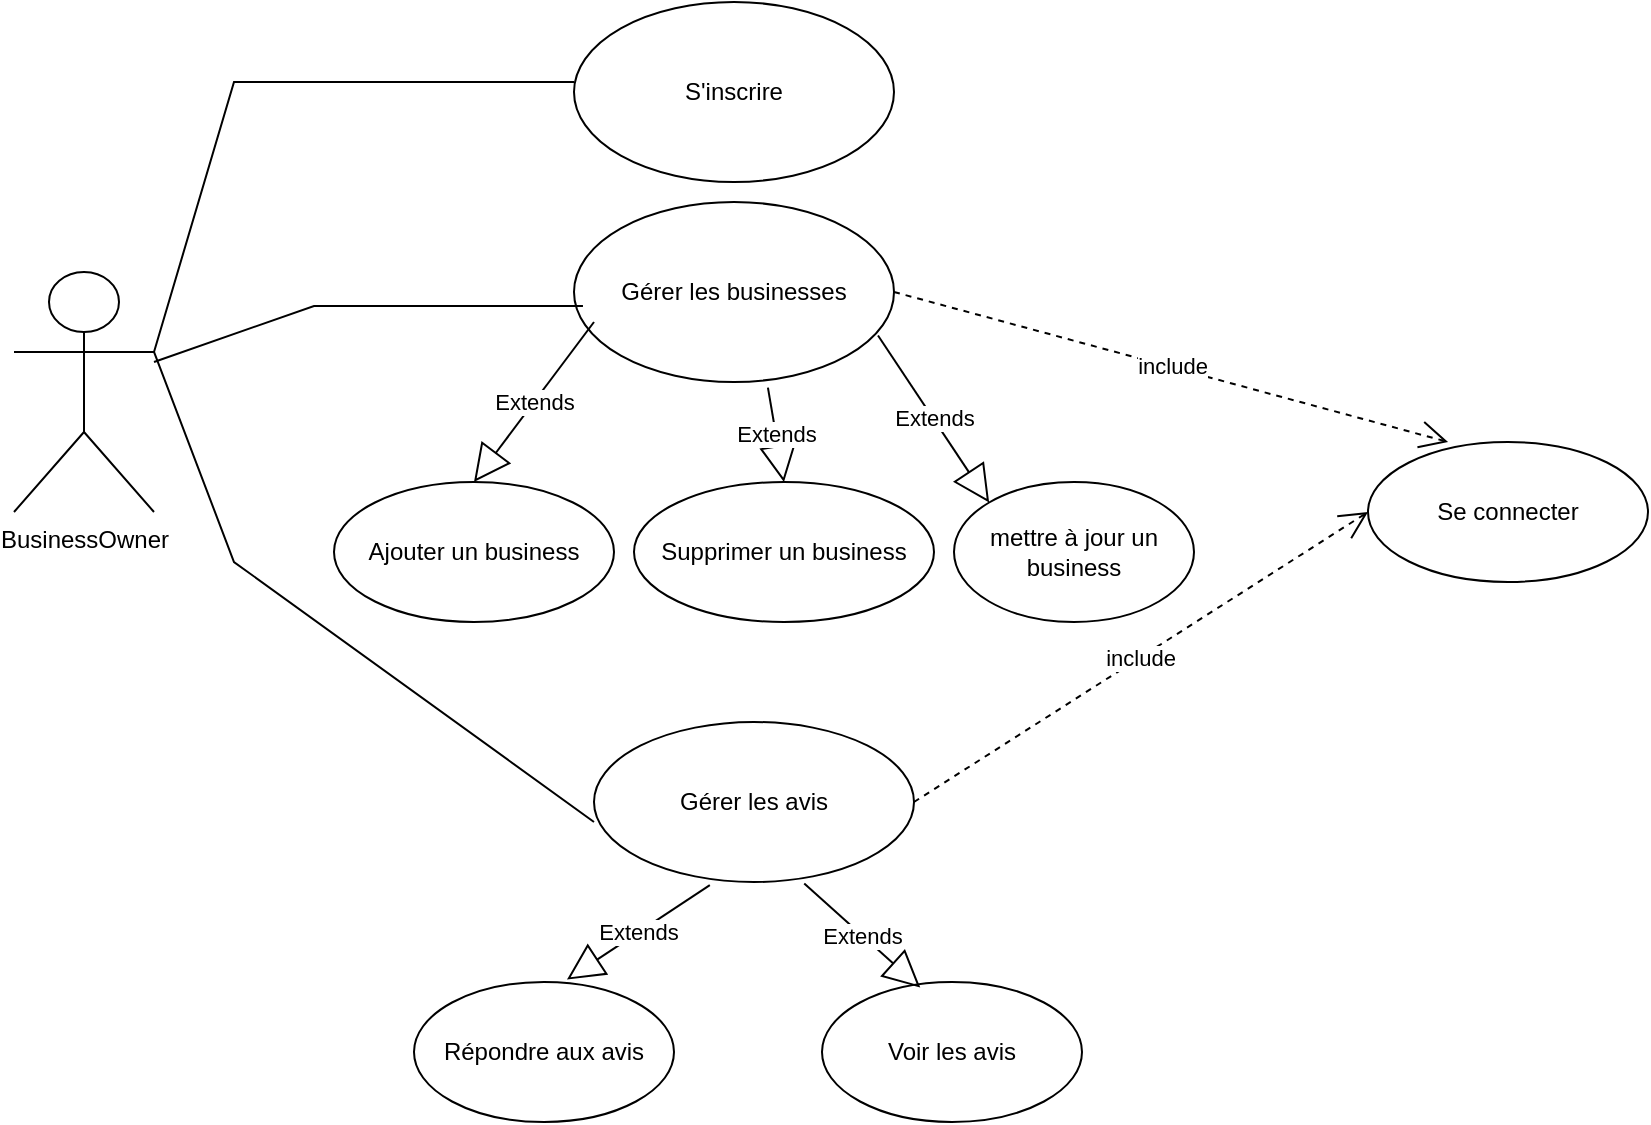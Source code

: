 <mxfile version="26.1.1">
  <diagram name="Page-1" id="ItncG8ey-KE5ceYKGCsm">
    <mxGraphModel dx="1603" dy="706" grid="1" gridSize="10" guides="1" tooltips="1" connect="1" arrows="1" fold="1" page="1" pageScale="1" pageWidth="827" pageHeight="1169" math="0" shadow="0">
      <root>
        <mxCell id="0" />
        <mxCell id="1" parent="0" />
        <mxCell id="LH3g4sgvdYW37YfNmVDh-1" value="BusinessOwner" style="shape=umlActor;verticalLabelPosition=bottom;verticalAlign=top;html=1;outlineConnect=0;" vertex="1" parent="1">
          <mxGeometry x="10" y="135" width="70" height="120" as="geometry" />
        </mxCell>
        <mxCell id="LH3g4sgvdYW37YfNmVDh-4" value="Se connecter" style="ellipse;whiteSpace=wrap;html=1;" vertex="1" parent="1">
          <mxGeometry x="687" y="220" width="140" height="70" as="geometry" />
        </mxCell>
        <mxCell id="LH3g4sgvdYW37YfNmVDh-5" value="Supprimer un business" style="ellipse;whiteSpace=wrap;html=1;" vertex="1" parent="1">
          <mxGeometry x="320" y="240" width="150" height="70" as="geometry" />
        </mxCell>
        <mxCell id="LH3g4sgvdYW37YfNmVDh-6" value="mettre à jour un business" style="ellipse;whiteSpace=wrap;html=1;" vertex="1" parent="1">
          <mxGeometry x="480" y="240" width="120" height="70" as="geometry" />
        </mxCell>
        <mxCell id="LH3g4sgvdYW37YfNmVDh-7" value="Gérer les avis" style="ellipse;whiteSpace=wrap;html=1;" vertex="1" parent="1">
          <mxGeometry x="300" y="360" width="160" height="80" as="geometry" />
        </mxCell>
        <mxCell id="LH3g4sgvdYW37YfNmVDh-11" value="Ajouter un business" style="ellipse;whiteSpace=wrap;html=1;" vertex="1" parent="1">
          <mxGeometry x="170" y="240" width="140" height="70" as="geometry" />
        </mxCell>
        <mxCell id="LH3g4sgvdYW37YfNmVDh-14" value="Gérer les businesses" style="ellipse;whiteSpace=wrap;html=1;" vertex="1" parent="1">
          <mxGeometry x="290" y="100" width="160" height="90" as="geometry" />
        </mxCell>
        <mxCell id="LH3g4sgvdYW37YfNmVDh-18" value="Voir les avis" style="ellipse;whiteSpace=wrap;html=1;" vertex="1" parent="1">
          <mxGeometry x="414" y="490" width="130" height="70" as="geometry" />
        </mxCell>
        <mxCell id="LH3g4sgvdYW37YfNmVDh-19" value="Répondre aux avis" style="ellipse;whiteSpace=wrap;html=1;" vertex="1" parent="1">
          <mxGeometry x="210" y="490" width="130" height="70" as="geometry" />
        </mxCell>
        <mxCell id="LH3g4sgvdYW37YfNmVDh-20" value="Extends" style="endArrow=block;endSize=16;endFill=0;html=1;rounded=0;entryX=0.588;entryY=-0.017;entryDx=0;entryDy=0;entryPerimeter=0;exitX=0.362;exitY=1.02;exitDx=0;exitDy=0;exitPerimeter=0;" edge="1" parent="1" source="LH3g4sgvdYW37YfNmVDh-7" target="LH3g4sgvdYW37YfNmVDh-19">
          <mxGeometry width="160" relative="1" as="geometry">
            <mxPoint x="140" y="310" as="sourcePoint" />
            <mxPoint x="300" y="310" as="targetPoint" />
          </mxGeometry>
        </mxCell>
        <mxCell id="LH3g4sgvdYW37YfNmVDh-25" value="Extends" style="endArrow=block;endSize=16;endFill=0;html=1;rounded=0;exitX=0.657;exitY=1.01;exitDx=0;exitDy=0;exitPerimeter=0;entryX=0.378;entryY=0.04;entryDx=0;entryDy=0;entryPerimeter=0;" edge="1" parent="1" source="LH3g4sgvdYW37YfNmVDh-7" target="LH3g4sgvdYW37YfNmVDh-18">
          <mxGeometry width="160" relative="1" as="geometry">
            <mxPoint x="320" y="420" as="sourcePoint" />
            <mxPoint x="480" y="420" as="targetPoint" />
          </mxGeometry>
        </mxCell>
        <mxCell id="LH3g4sgvdYW37YfNmVDh-31" value="include" style="endArrow=open;endSize=12;dashed=1;html=1;rounded=0;exitX=1;exitY=0.5;exitDx=0;exitDy=0;entryX=0.286;entryY=0;entryDx=0;entryDy=0;entryPerimeter=0;" edge="1" parent="1" source="LH3g4sgvdYW37YfNmVDh-14" target="LH3g4sgvdYW37YfNmVDh-4">
          <mxGeometry width="160" relative="1" as="geometry">
            <mxPoint x="560" y="80" as="sourcePoint" />
            <mxPoint x="720" y="80" as="targetPoint" />
          </mxGeometry>
        </mxCell>
        <mxCell id="LH3g4sgvdYW37YfNmVDh-32" value="include" style="endArrow=open;endSize=12;dashed=1;html=1;rounded=0;entryX=0;entryY=0.5;entryDx=0;entryDy=0;exitX=1;exitY=0.5;exitDx=0;exitDy=0;" edge="1" parent="1" source="LH3g4sgvdYW37YfNmVDh-7" target="LH3g4sgvdYW37YfNmVDh-4">
          <mxGeometry width="160" relative="1" as="geometry">
            <mxPoint x="440" y="260" as="sourcePoint" />
            <mxPoint x="600" y="260" as="targetPoint" />
          </mxGeometry>
        </mxCell>
        <mxCell id="LH3g4sgvdYW37YfNmVDh-36" value="" style="endArrow=none;html=1;rounded=0;exitX=1;exitY=0.333;exitDx=0;exitDy=0;exitPerimeter=0;" edge="1" parent="1" source="LH3g4sgvdYW37YfNmVDh-1">
          <mxGeometry width="50" height="50" relative="1" as="geometry">
            <mxPoint x="80" y="180" as="sourcePoint" />
            <mxPoint x="290" y="40" as="targetPoint" />
            <Array as="points">
              <mxPoint x="120" y="40" />
            </Array>
          </mxGeometry>
        </mxCell>
        <mxCell id="LH3g4sgvdYW37YfNmVDh-38" value="" style="endArrow=none;html=1;rounded=0;entryX=1;entryY=0.333;entryDx=0;entryDy=0;entryPerimeter=0;exitX=0;exitY=0.625;exitDx=0;exitDy=0;exitPerimeter=0;" edge="1" parent="1" source="LH3g4sgvdYW37YfNmVDh-7" target="LH3g4sgvdYW37YfNmVDh-1">
          <mxGeometry width="50" height="50" relative="1" as="geometry">
            <mxPoint x="340" y="300" as="sourcePoint" />
            <mxPoint x="180" y="230" as="targetPoint" />
            <Array as="points">
              <mxPoint x="120" y="280" />
            </Array>
          </mxGeometry>
        </mxCell>
        <mxCell id="LH3g4sgvdYW37YfNmVDh-39" value="" style="endArrow=none;html=1;rounded=0;entryX=0.028;entryY=0.578;entryDx=0;entryDy=0;entryPerimeter=0;" edge="1" parent="1" target="LH3g4sgvdYW37YfNmVDh-14">
          <mxGeometry width="50" height="50" relative="1" as="geometry">
            <mxPoint x="80" y="180" as="sourcePoint" />
            <mxPoint x="210" y="10" as="targetPoint" />
            <Array as="points">
              <mxPoint x="160" y="152" />
            </Array>
          </mxGeometry>
        </mxCell>
        <mxCell id="LH3g4sgvdYW37YfNmVDh-40" value="Extends" style="endArrow=block;endSize=16;endFill=0;html=1;rounded=0;exitX=0.606;exitY=1.031;exitDx=0;exitDy=0;exitPerimeter=0;entryX=0.5;entryY=0;entryDx=0;entryDy=0;" edge="1" parent="1" source="LH3g4sgvdYW37YfNmVDh-14" target="LH3g4sgvdYW37YfNmVDh-5">
          <mxGeometry width="160" relative="1" as="geometry">
            <mxPoint x="400" y="93" as="sourcePoint" />
            <mxPoint x="444" y="135" as="targetPoint" />
          </mxGeometry>
        </mxCell>
        <mxCell id="LH3g4sgvdYW37YfNmVDh-41" value="Extends" style="endArrow=block;endSize=16;endFill=0;html=1;rounded=0;entryX=0;entryY=0;entryDx=0;entryDy=0;exitX=0.95;exitY=0.742;exitDx=0;exitDy=0;exitPerimeter=0;" edge="1" parent="1" source="LH3g4sgvdYW37YfNmVDh-14" target="LH3g4sgvdYW37YfNmVDh-6">
          <mxGeometry width="160" relative="1" as="geometry">
            <mxPoint x="450" y="150" as="sourcePoint" />
            <mxPoint x="470" y="120" as="targetPoint" />
          </mxGeometry>
        </mxCell>
        <mxCell id="LH3g4sgvdYW37YfNmVDh-42" value="Extends" style="endArrow=block;endSize=16;endFill=0;html=1;rounded=0;entryX=0.5;entryY=0;entryDx=0;entryDy=0;" edge="1" parent="1" target="LH3g4sgvdYW37YfNmVDh-11">
          <mxGeometry width="160" relative="1" as="geometry">
            <mxPoint x="300" y="160" as="sourcePoint" />
            <mxPoint x="242.5" y="222" as="targetPoint" />
          </mxGeometry>
        </mxCell>
        <mxCell id="LH3g4sgvdYW37YfNmVDh-43" value="S&#39;inscrire" style="ellipse;whiteSpace=wrap;html=1;" vertex="1" parent="1">
          <mxGeometry x="290" width="160" height="90" as="geometry" />
        </mxCell>
      </root>
    </mxGraphModel>
  </diagram>
</mxfile>

